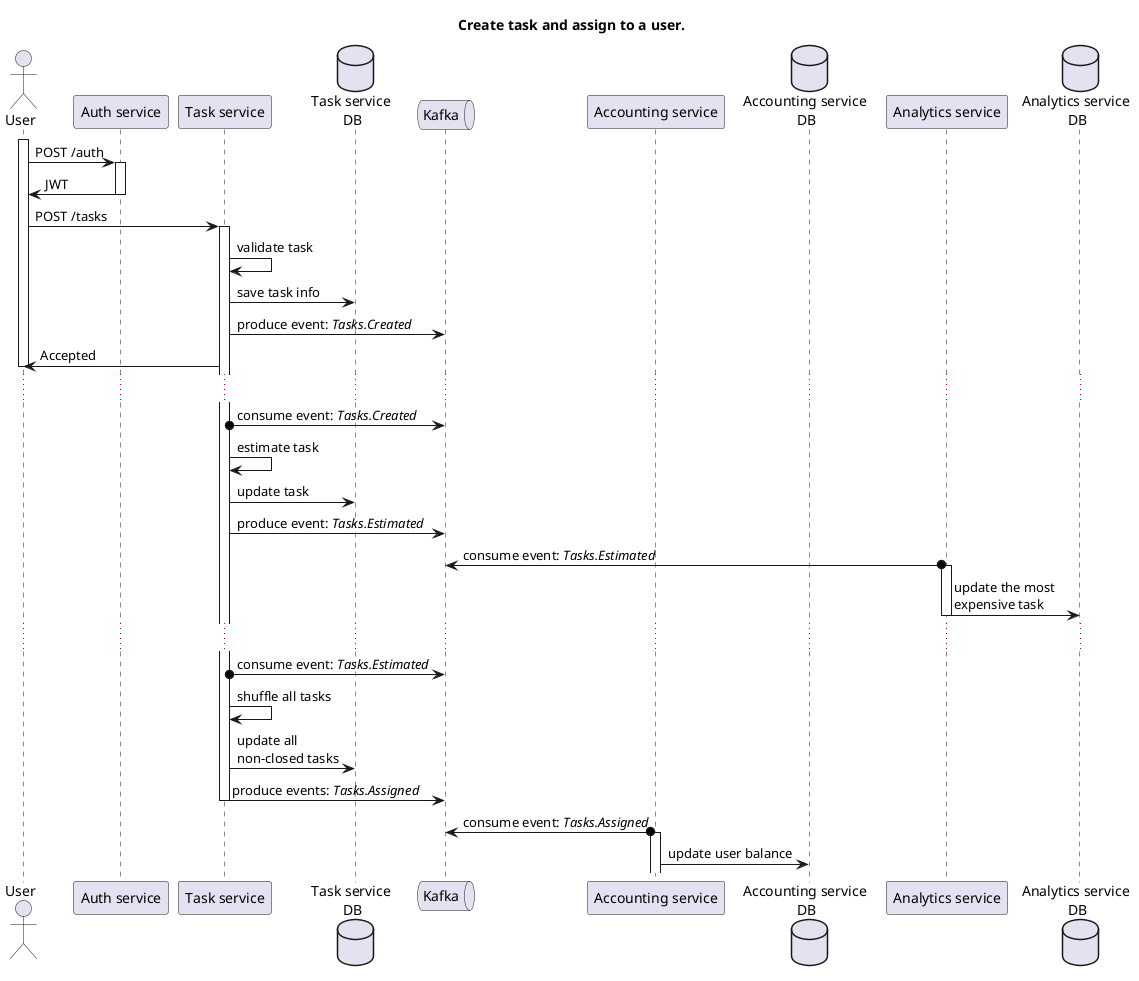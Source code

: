 @startuml
title Create task and assign to a user.

actor "User" as user
participant "Auth service" as auth
participant "Task service" as ts
database "Task service \nDB" as ts_db
queue "Kafka" as kafka
participant "Accounting service" as ac
database "Accounting service \nDB" as ac_db
participant "Analytics service" as an
database "Analytics service \nDB" as an_db

activate user
user -> auth: POST /auth
activate auth
auth -> user: JWT
deactivate auth

user -> ts: POST /tasks
activate ts
ts -> ts: validate task
ts -> ts_db: save task info
ts -> kafka: produce event: //Tasks.Created//
ts -> user: Accepted
deactivate  user
...
ts o-> kafka: consume event: //Tasks.Created//
ts -> ts: estimate task
ts -> ts_db: update task
ts -> kafka: produce event: //Tasks.Estimated//
an o-> kafka: consume event: //Tasks.Estimated//
activate an
an -> an_db: update the most \nexpensive task
deactivate an
...
ts o-> kafka: consume event: //Tasks.Estimated//
ts -> ts: shuffle all tasks
ts -> ts_db: update all \nnon-closed tasks
ts -> kafka: produce events: //Tasks.Assigned//
deactivate ts

ac o-> kafka: consume event: //Tasks.Assigned//
activate ac
ac -> ac_db: update user balance

@enduml